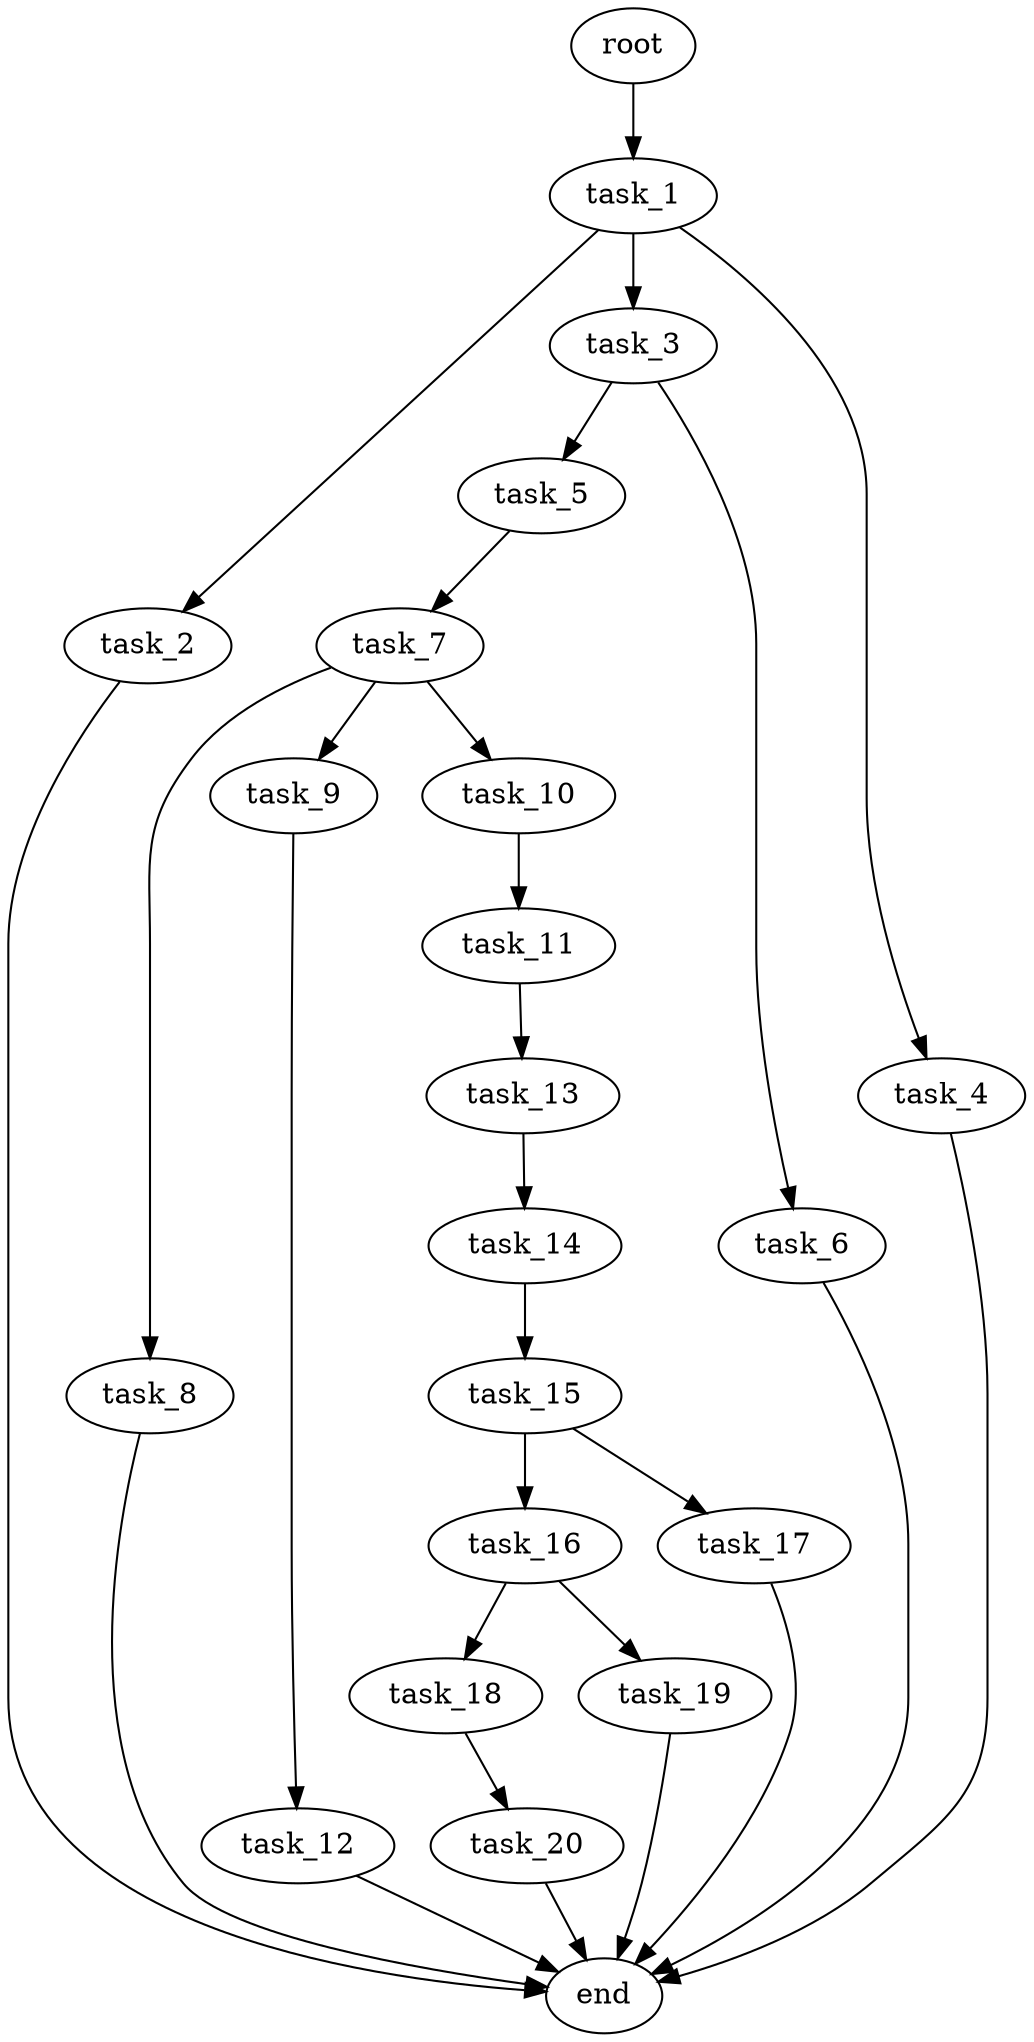 digraph G {
  root [size="0.000000e+00"];
  task_1 [size="7.341032e+10"];
  task_2 [size="5.897339e+10"];
  task_3 [size="1.690678e+10"];
  task_4 [size="3.666548e+10"];
  task_5 [size="6.505753e+10"];
  task_6 [size="3.745969e+09"];
  task_7 [size="8.765565e+10"];
  task_8 [size="2.558636e+10"];
  task_9 [size="5.347800e+10"];
  task_10 [size="4.868210e+09"];
  task_11 [size="9.946808e+10"];
  task_12 [size="6.620037e+10"];
  task_13 [size="6.536023e+10"];
  task_14 [size="1.983979e+09"];
  task_15 [size="6.897808e+10"];
  task_16 [size="4.168339e+10"];
  task_17 [size="3.803157e+10"];
  task_18 [size="5.473277e+10"];
  task_19 [size="4.744489e+10"];
  task_20 [size="1.532118e+10"];
  end [size="0.000000e+00"];

  root -> task_1 [size="1.000000e-12"];
  task_1 -> task_2 [size="5.897339e+08"];
  task_1 -> task_3 [size="1.690678e+08"];
  task_1 -> task_4 [size="3.666548e+08"];
  task_2 -> end [size="1.000000e-12"];
  task_3 -> task_5 [size="6.505753e+08"];
  task_3 -> task_6 [size="3.745969e+07"];
  task_4 -> end [size="1.000000e-12"];
  task_5 -> task_7 [size="8.765565e+08"];
  task_6 -> end [size="1.000000e-12"];
  task_7 -> task_8 [size="2.558636e+08"];
  task_7 -> task_9 [size="5.347800e+08"];
  task_7 -> task_10 [size="4.868210e+07"];
  task_8 -> end [size="1.000000e-12"];
  task_9 -> task_12 [size="6.620037e+08"];
  task_10 -> task_11 [size="9.946808e+08"];
  task_11 -> task_13 [size="6.536023e+08"];
  task_12 -> end [size="1.000000e-12"];
  task_13 -> task_14 [size="1.983979e+07"];
  task_14 -> task_15 [size="6.897808e+08"];
  task_15 -> task_16 [size="4.168339e+08"];
  task_15 -> task_17 [size="3.803157e+08"];
  task_16 -> task_18 [size="5.473277e+08"];
  task_16 -> task_19 [size="4.744489e+08"];
  task_17 -> end [size="1.000000e-12"];
  task_18 -> task_20 [size="1.532118e+08"];
  task_19 -> end [size="1.000000e-12"];
  task_20 -> end [size="1.000000e-12"];
}
